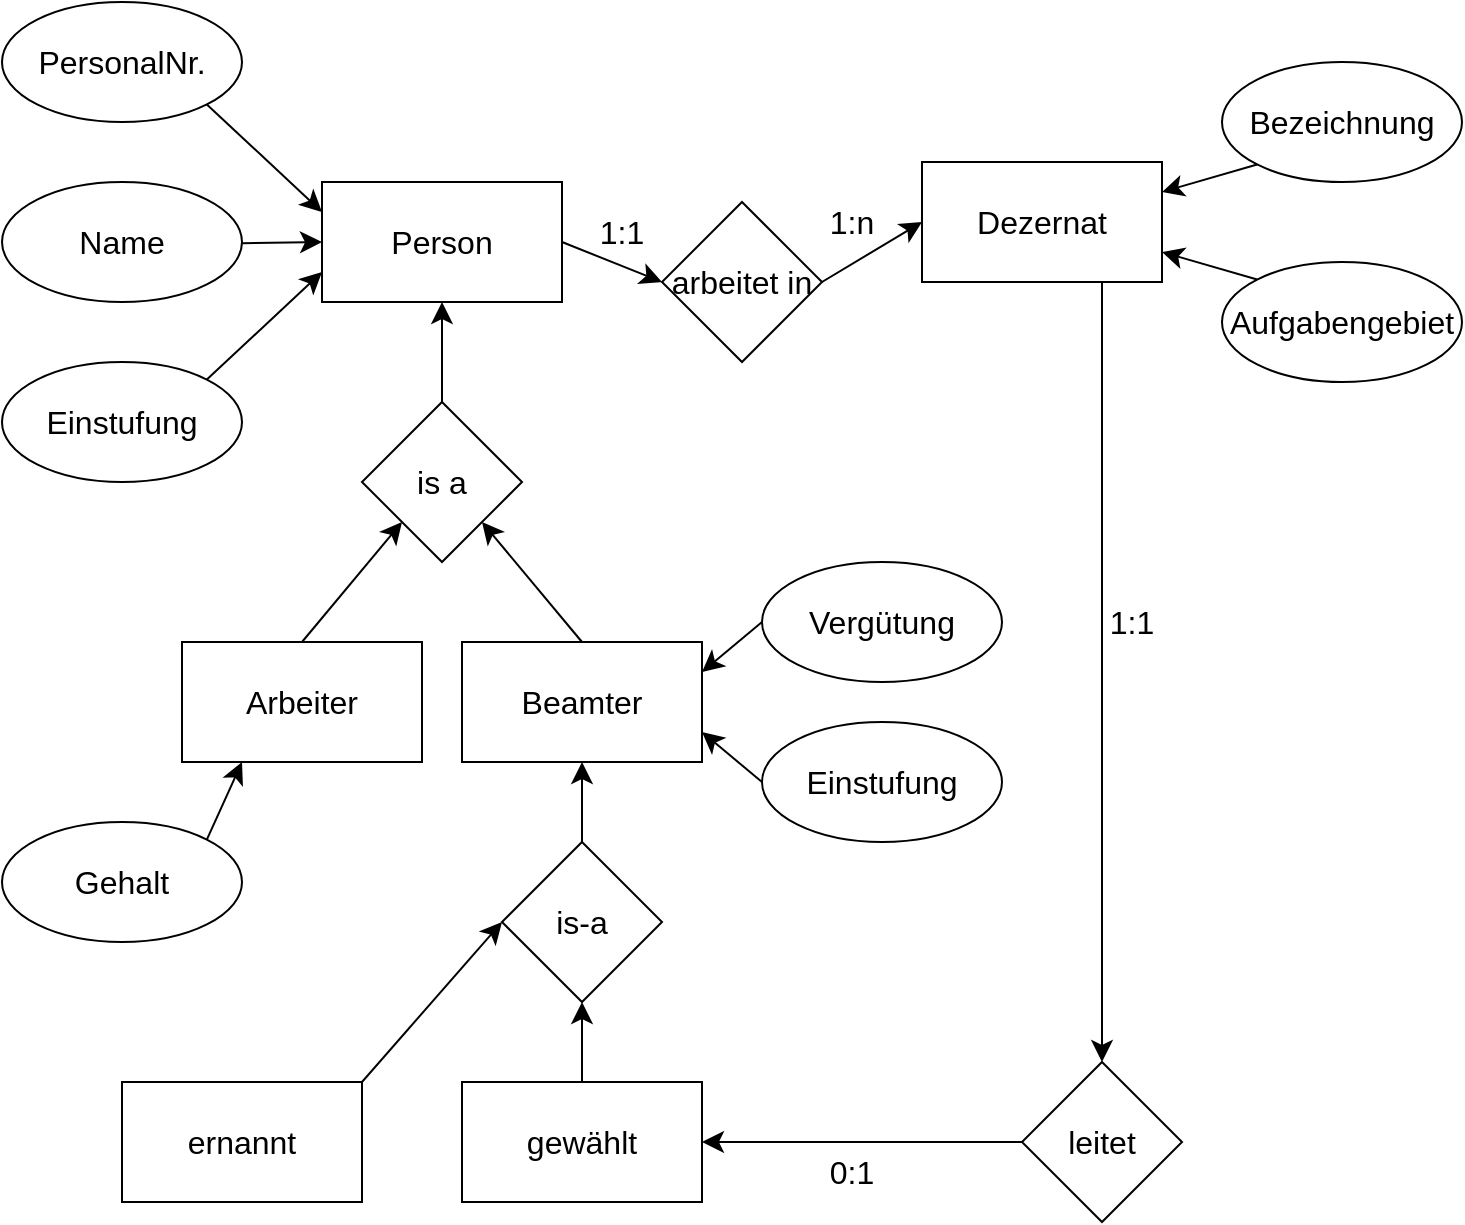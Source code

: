 <mxfile version="22.1.5" type="github">
  <diagram id="R2lEEEUBdFMjLlhIrx00" name="Page-1">
    <mxGraphModel dx="1024" dy="1264" grid="1" gridSize="10" guides="1" tooltips="1" connect="1" arrows="1" fold="1" page="1" pageScale="1" pageWidth="850" pageHeight="1100" math="0" shadow="0" extFonts="Permanent Marker^https://fonts.googleapis.com/css?family=Permanent+Marker">
      <root>
        <mxCell id="0" />
        <mxCell id="1" parent="0" />
        <mxCell id="sDTvrfoOXpOqvcDbAjL7-25" style="edgeStyle=none;curved=1;rounded=0;orthogonalLoop=1;jettySize=auto;html=1;exitX=1;exitY=0.5;exitDx=0;exitDy=0;entryX=0;entryY=0.5;entryDx=0;entryDy=0;fontSize=12;startSize=8;endSize=8;" edge="1" parent="1" source="sDTvrfoOXpOqvcDbAjL7-3" target="sDTvrfoOXpOqvcDbAjL7-24">
          <mxGeometry relative="1" as="geometry" />
        </mxCell>
        <mxCell id="sDTvrfoOXpOqvcDbAjL7-3" value="Person" style="rounded=0;whiteSpace=wrap;html=1;fontSize=16;" vertex="1" parent="1">
          <mxGeometry x="260" y="350" width="120" height="60" as="geometry" />
        </mxCell>
        <mxCell id="sDTvrfoOXpOqvcDbAjL7-6" value="" style="edgeStyle=none;curved=1;rounded=0;orthogonalLoop=1;jettySize=auto;html=1;fontSize=12;startSize=8;endSize=8;" edge="1" parent="1" source="sDTvrfoOXpOqvcDbAjL7-5" target="sDTvrfoOXpOqvcDbAjL7-3">
          <mxGeometry relative="1" as="geometry" />
        </mxCell>
        <mxCell id="sDTvrfoOXpOqvcDbAjL7-5" value="Name" style="ellipse;whiteSpace=wrap;html=1;fontSize=16;" vertex="1" parent="1">
          <mxGeometry x="100" y="350" width="120" height="60" as="geometry" />
        </mxCell>
        <mxCell id="sDTvrfoOXpOqvcDbAjL7-22" style="edgeStyle=none;curved=1;rounded=0;orthogonalLoop=1;jettySize=auto;html=1;exitX=1;exitY=1;exitDx=0;exitDy=0;entryX=0;entryY=0.25;entryDx=0;entryDy=0;fontSize=12;startSize=8;endSize=8;" edge="1" parent="1" source="sDTvrfoOXpOqvcDbAjL7-13" target="sDTvrfoOXpOqvcDbAjL7-3">
          <mxGeometry relative="1" as="geometry" />
        </mxCell>
        <mxCell id="sDTvrfoOXpOqvcDbAjL7-13" value="PersonalNr." style="ellipse;whiteSpace=wrap;html=1;fontSize=16;" vertex="1" parent="1">
          <mxGeometry x="100" y="260" width="120" height="60" as="geometry" />
        </mxCell>
        <mxCell id="sDTvrfoOXpOqvcDbAjL7-21" style="edgeStyle=none;curved=1;rounded=0;orthogonalLoop=1;jettySize=auto;html=1;exitX=1;exitY=0;exitDx=0;exitDy=0;entryX=0;entryY=0.75;entryDx=0;entryDy=0;fontSize=12;startSize=8;endSize=8;" edge="1" parent="1" source="sDTvrfoOXpOqvcDbAjL7-14" target="sDTvrfoOXpOqvcDbAjL7-3">
          <mxGeometry relative="1" as="geometry" />
        </mxCell>
        <mxCell id="sDTvrfoOXpOqvcDbAjL7-14" value="Einstufung" style="ellipse;whiteSpace=wrap;html=1;fontSize=16;" vertex="1" parent="1">
          <mxGeometry x="100" y="440" width="120" height="60" as="geometry" />
        </mxCell>
        <mxCell id="sDTvrfoOXpOqvcDbAjL7-20" style="edgeStyle=none;curved=1;rounded=0;orthogonalLoop=1;jettySize=auto;html=1;exitX=1;exitY=0;exitDx=0;exitDy=0;entryX=0.25;entryY=1;entryDx=0;entryDy=0;fontSize=12;startSize=8;endSize=8;" edge="1" parent="1" source="sDTvrfoOXpOqvcDbAjL7-15" target="sDTvrfoOXpOqvcDbAjL7-16">
          <mxGeometry relative="1" as="geometry" />
        </mxCell>
        <mxCell id="sDTvrfoOXpOqvcDbAjL7-15" value="Gehalt" style="ellipse;whiteSpace=wrap;html=1;fontSize=16;" vertex="1" parent="1">
          <mxGeometry x="100" y="670" width="120" height="60" as="geometry" />
        </mxCell>
        <mxCell id="sDTvrfoOXpOqvcDbAjL7-19" style="edgeStyle=none;curved=1;rounded=0;orthogonalLoop=1;jettySize=auto;html=1;exitX=0.5;exitY=0;exitDx=0;exitDy=0;fontSize=12;startSize=8;endSize=8;entryX=0;entryY=1;entryDx=0;entryDy=0;" edge="1" parent="1" source="sDTvrfoOXpOqvcDbAjL7-16" target="sDTvrfoOXpOqvcDbAjL7-17">
          <mxGeometry relative="1" as="geometry">
            <mxPoint x="320" y="540" as="targetPoint" />
          </mxGeometry>
        </mxCell>
        <mxCell id="sDTvrfoOXpOqvcDbAjL7-16" value="Arbeiter" style="rounded=0;whiteSpace=wrap;html=1;fontSize=16;" vertex="1" parent="1">
          <mxGeometry x="190" y="580" width="120" height="60" as="geometry" />
        </mxCell>
        <mxCell id="sDTvrfoOXpOqvcDbAjL7-18" style="edgeStyle=none;curved=1;rounded=0;orthogonalLoop=1;jettySize=auto;html=1;exitX=0.5;exitY=0;exitDx=0;exitDy=0;entryX=0.5;entryY=1;entryDx=0;entryDy=0;fontSize=12;startSize=8;endSize=8;" edge="1" parent="1" source="sDTvrfoOXpOqvcDbAjL7-17" target="sDTvrfoOXpOqvcDbAjL7-3">
          <mxGeometry relative="1" as="geometry" />
        </mxCell>
        <mxCell id="sDTvrfoOXpOqvcDbAjL7-17" value="is a" style="rhombus;whiteSpace=wrap;html=1;fontSize=16;" vertex="1" parent="1">
          <mxGeometry x="280" y="460" width="80" height="80" as="geometry" />
        </mxCell>
        <mxCell id="sDTvrfoOXpOqvcDbAjL7-27" style="edgeStyle=none;curved=1;rounded=0;orthogonalLoop=1;jettySize=auto;html=1;exitX=1;exitY=0.5;exitDx=0;exitDy=0;entryX=0;entryY=0.5;entryDx=0;entryDy=0;fontSize=12;startSize=8;endSize=8;" edge="1" parent="1" source="sDTvrfoOXpOqvcDbAjL7-24" target="sDTvrfoOXpOqvcDbAjL7-26">
          <mxGeometry relative="1" as="geometry" />
        </mxCell>
        <mxCell id="sDTvrfoOXpOqvcDbAjL7-24" value="arbeitet in" style="rhombus;whiteSpace=wrap;html=1;fontSize=16;" vertex="1" parent="1">
          <mxGeometry x="430" y="360" width="80" height="80" as="geometry" />
        </mxCell>
        <mxCell id="sDTvrfoOXpOqvcDbAjL7-49" style="edgeStyle=none;curved=1;rounded=0;orthogonalLoop=1;jettySize=auto;html=1;exitX=0.75;exitY=1;exitDx=0;exitDy=0;entryX=0.5;entryY=0;entryDx=0;entryDy=0;fontSize=12;startSize=8;endSize=8;" edge="1" parent="1" source="sDTvrfoOXpOqvcDbAjL7-26" target="sDTvrfoOXpOqvcDbAjL7-44">
          <mxGeometry relative="1" as="geometry" />
        </mxCell>
        <mxCell id="sDTvrfoOXpOqvcDbAjL7-26" value="Dezernat" style="rounded=0;whiteSpace=wrap;html=1;fontSize=16;" vertex="1" parent="1">
          <mxGeometry x="560" y="340" width="120" height="60" as="geometry" />
        </mxCell>
        <mxCell id="sDTvrfoOXpOqvcDbAjL7-31" style="edgeStyle=none;curved=1;rounded=0;orthogonalLoop=1;jettySize=auto;html=1;exitX=0;exitY=1;exitDx=0;exitDy=0;entryX=1;entryY=0.25;entryDx=0;entryDy=0;fontSize=12;startSize=8;endSize=8;" edge="1" parent="1" source="sDTvrfoOXpOqvcDbAjL7-28" target="sDTvrfoOXpOqvcDbAjL7-26">
          <mxGeometry relative="1" as="geometry" />
        </mxCell>
        <mxCell id="sDTvrfoOXpOqvcDbAjL7-28" value="Bezeichnung" style="ellipse;whiteSpace=wrap;html=1;fontSize=16;" vertex="1" parent="1">
          <mxGeometry x="710" y="290" width="120" height="60" as="geometry" />
        </mxCell>
        <mxCell id="sDTvrfoOXpOqvcDbAjL7-30" style="edgeStyle=none;curved=1;rounded=0;orthogonalLoop=1;jettySize=auto;html=1;exitX=0;exitY=0;exitDx=0;exitDy=0;entryX=1;entryY=0.75;entryDx=0;entryDy=0;fontSize=12;startSize=8;endSize=8;" edge="1" parent="1" source="sDTvrfoOXpOqvcDbAjL7-29" target="sDTvrfoOXpOqvcDbAjL7-26">
          <mxGeometry relative="1" as="geometry" />
        </mxCell>
        <mxCell id="sDTvrfoOXpOqvcDbAjL7-29" value="Aufgabengebiet" style="ellipse;whiteSpace=wrap;html=1;fontSize=16;" vertex="1" parent="1">
          <mxGeometry x="710" y="390" width="120" height="60" as="geometry" />
        </mxCell>
        <mxCell id="sDTvrfoOXpOqvcDbAjL7-33" value="" style="edgeStyle=none;curved=1;rounded=0;orthogonalLoop=1;jettySize=auto;html=1;fontSize=12;startSize=8;endSize=8;entryX=1;entryY=1;entryDx=0;entryDy=0;exitX=0.5;exitY=0;exitDx=0;exitDy=0;" edge="1" parent="1" source="sDTvrfoOXpOqvcDbAjL7-32" target="sDTvrfoOXpOqvcDbAjL7-17">
          <mxGeometry relative="1" as="geometry" />
        </mxCell>
        <mxCell id="sDTvrfoOXpOqvcDbAjL7-32" value="Beamter" style="rounded=0;whiteSpace=wrap;html=1;fontSize=16;" vertex="1" parent="1">
          <mxGeometry x="330" y="580" width="120" height="60" as="geometry" />
        </mxCell>
        <mxCell id="sDTvrfoOXpOqvcDbAjL7-35" style="edgeStyle=none;curved=1;rounded=0;orthogonalLoop=1;jettySize=auto;html=1;exitX=0.5;exitY=0;exitDx=0;exitDy=0;entryX=0.5;entryY=1;entryDx=0;entryDy=0;fontSize=12;startSize=8;endSize=8;" edge="1" parent="1" source="sDTvrfoOXpOqvcDbAjL7-34" target="sDTvrfoOXpOqvcDbAjL7-32">
          <mxGeometry relative="1" as="geometry" />
        </mxCell>
        <mxCell id="sDTvrfoOXpOqvcDbAjL7-34" value="is-a" style="rhombus;whiteSpace=wrap;html=1;fontSize=16;" vertex="1" parent="1">
          <mxGeometry x="350" y="680" width="80" height="80" as="geometry" />
        </mxCell>
        <mxCell id="sDTvrfoOXpOqvcDbAjL7-37" style="edgeStyle=none;curved=1;rounded=0;orthogonalLoop=1;jettySize=auto;html=1;exitX=0.5;exitY=0;exitDx=0;exitDy=0;entryX=0.5;entryY=1;entryDx=0;entryDy=0;fontSize=12;startSize=8;endSize=8;" edge="1" parent="1" source="sDTvrfoOXpOqvcDbAjL7-36" target="sDTvrfoOXpOqvcDbAjL7-34">
          <mxGeometry relative="1" as="geometry" />
        </mxCell>
        <mxCell id="sDTvrfoOXpOqvcDbAjL7-36" value="gewählt" style="rounded=0;whiteSpace=wrap;html=1;fontSize=16;" vertex="1" parent="1">
          <mxGeometry x="330" y="800" width="120" height="60" as="geometry" />
        </mxCell>
        <mxCell id="sDTvrfoOXpOqvcDbAjL7-52" style="edgeStyle=none;curved=1;rounded=0;orthogonalLoop=1;jettySize=auto;html=1;exitX=1;exitY=0;exitDx=0;exitDy=0;entryX=0;entryY=0.5;entryDx=0;entryDy=0;fontSize=12;startSize=8;endSize=8;" edge="1" parent="1" source="sDTvrfoOXpOqvcDbAjL7-38" target="sDTvrfoOXpOqvcDbAjL7-34">
          <mxGeometry relative="1" as="geometry" />
        </mxCell>
        <mxCell id="sDTvrfoOXpOqvcDbAjL7-38" value="ernannt" style="rounded=0;whiteSpace=wrap;html=1;fontSize=16;" vertex="1" parent="1">
          <mxGeometry x="160" y="800" width="120" height="60" as="geometry" />
        </mxCell>
        <mxCell id="sDTvrfoOXpOqvcDbAjL7-43" style="edgeStyle=none;curved=1;rounded=0;orthogonalLoop=1;jettySize=auto;html=1;exitX=0;exitY=0.5;exitDx=0;exitDy=0;entryX=1;entryY=0.25;entryDx=0;entryDy=0;fontSize=12;startSize=8;endSize=8;" edge="1" parent="1" source="sDTvrfoOXpOqvcDbAjL7-40" target="sDTvrfoOXpOqvcDbAjL7-32">
          <mxGeometry relative="1" as="geometry" />
        </mxCell>
        <mxCell id="sDTvrfoOXpOqvcDbAjL7-40" value="Vergütung" style="ellipse;whiteSpace=wrap;html=1;fontSize=16;" vertex="1" parent="1">
          <mxGeometry x="480" y="540" width="120" height="60" as="geometry" />
        </mxCell>
        <mxCell id="sDTvrfoOXpOqvcDbAjL7-42" style="edgeStyle=none;curved=1;rounded=0;orthogonalLoop=1;jettySize=auto;html=1;exitX=0;exitY=0.5;exitDx=0;exitDy=0;entryX=1;entryY=0.75;entryDx=0;entryDy=0;fontSize=12;startSize=8;endSize=8;" edge="1" parent="1" source="sDTvrfoOXpOqvcDbAjL7-41" target="sDTvrfoOXpOqvcDbAjL7-32">
          <mxGeometry relative="1" as="geometry" />
        </mxCell>
        <mxCell id="sDTvrfoOXpOqvcDbAjL7-41" value="Einstufung" style="ellipse;whiteSpace=wrap;html=1;fontSize=16;" vertex="1" parent="1">
          <mxGeometry x="480" y="620" width="120" height="60" as="geometry" />
        </mxCell>
        <mxCell id="sDTvrfoOXpOqvcDbAjL7-48" style="edgeStyle=none;curved=1;rounded=0;orthogonalLoop=1;jettySize=auto;html=1;exitX=0;exitY=0.5;exitDx=0;exitDy=0;entryX=1;entryY=0.5;entryDx=0;entryDy=0;fontSize=12;startSize=8;endSize=8;" edge="1" parent="1" source="sDTvrfoOXpOqvcDbAjL7-44" target="sDTvrfoOXpOqvcDbAjL7-36">
          <mxGeometry relative="1" as="geometry" />
        </mxCell>
        <mxCell id="sDTvrfoOXpOqvcDbAjL7-44" value="leitet" style="rhombus;whiteSpace=wrap;html=1;fontSize=16;" vertex="1" parent="1">
          <mxGeometry x="610" y="790" width="80" height="80" as="geometry" />
        </mxCell>
        <mxCell id="sDTvrfoOXpOqvcDbAjL7-53" value="1:1" style="text;html=1;strokeColor=none;fillColor=none;align=center;verticalAlign=middle;whiteSpace=wrap;rounded=0;fontSize=16;" vertex="1" parent="1">
          <mxGeometry x="395" y="360" width="30" height="30" as="geometry" />
        </mxCell>
        <mxCell id="sDTvrfoOXpOqvcDbAjL7-54" value="1:1" style="text;html=1;strokeColor=none;fillColor=none;align=center;verticalAlign=middle;whiteSpace=wrap;rounded=0;fontSize=16;" vertex="1" parent="1">
          <mxGeometry x="650" y="555" width="30" height="30" as="geometry" />
        </mxCell>
        <mxCell id="sDTvrfoOXpOqvcDbAjL7-55" value="0:1" style="text;html=1;strokeColor=none;fillColor=none;align=center;verticalAlign=middle;whiteSpace=wrap;rounded=0;fontSize=16;" vertex="1" parent="1">
          <mxGeometry x="510" y="830" width="30" height="30" as="geometry" />
        </mxCell>
        <mxCell id="sDTvrfoOXpOqvcDbAjL7-56" value="1:n" style="text;html=1;strokeColor=none;fillColor=none;align=center;verticalAlign=middle;whiteSpace=wrap;rounded=0;fontSize=16;" vertex="1" parent="1">
          <mxGeometry x="510" y="355" width="30" height="30" as="geometry" />
        </mxCell>
      </root>
    </mxGraphModel>
  </diagram>
</mxfile>
